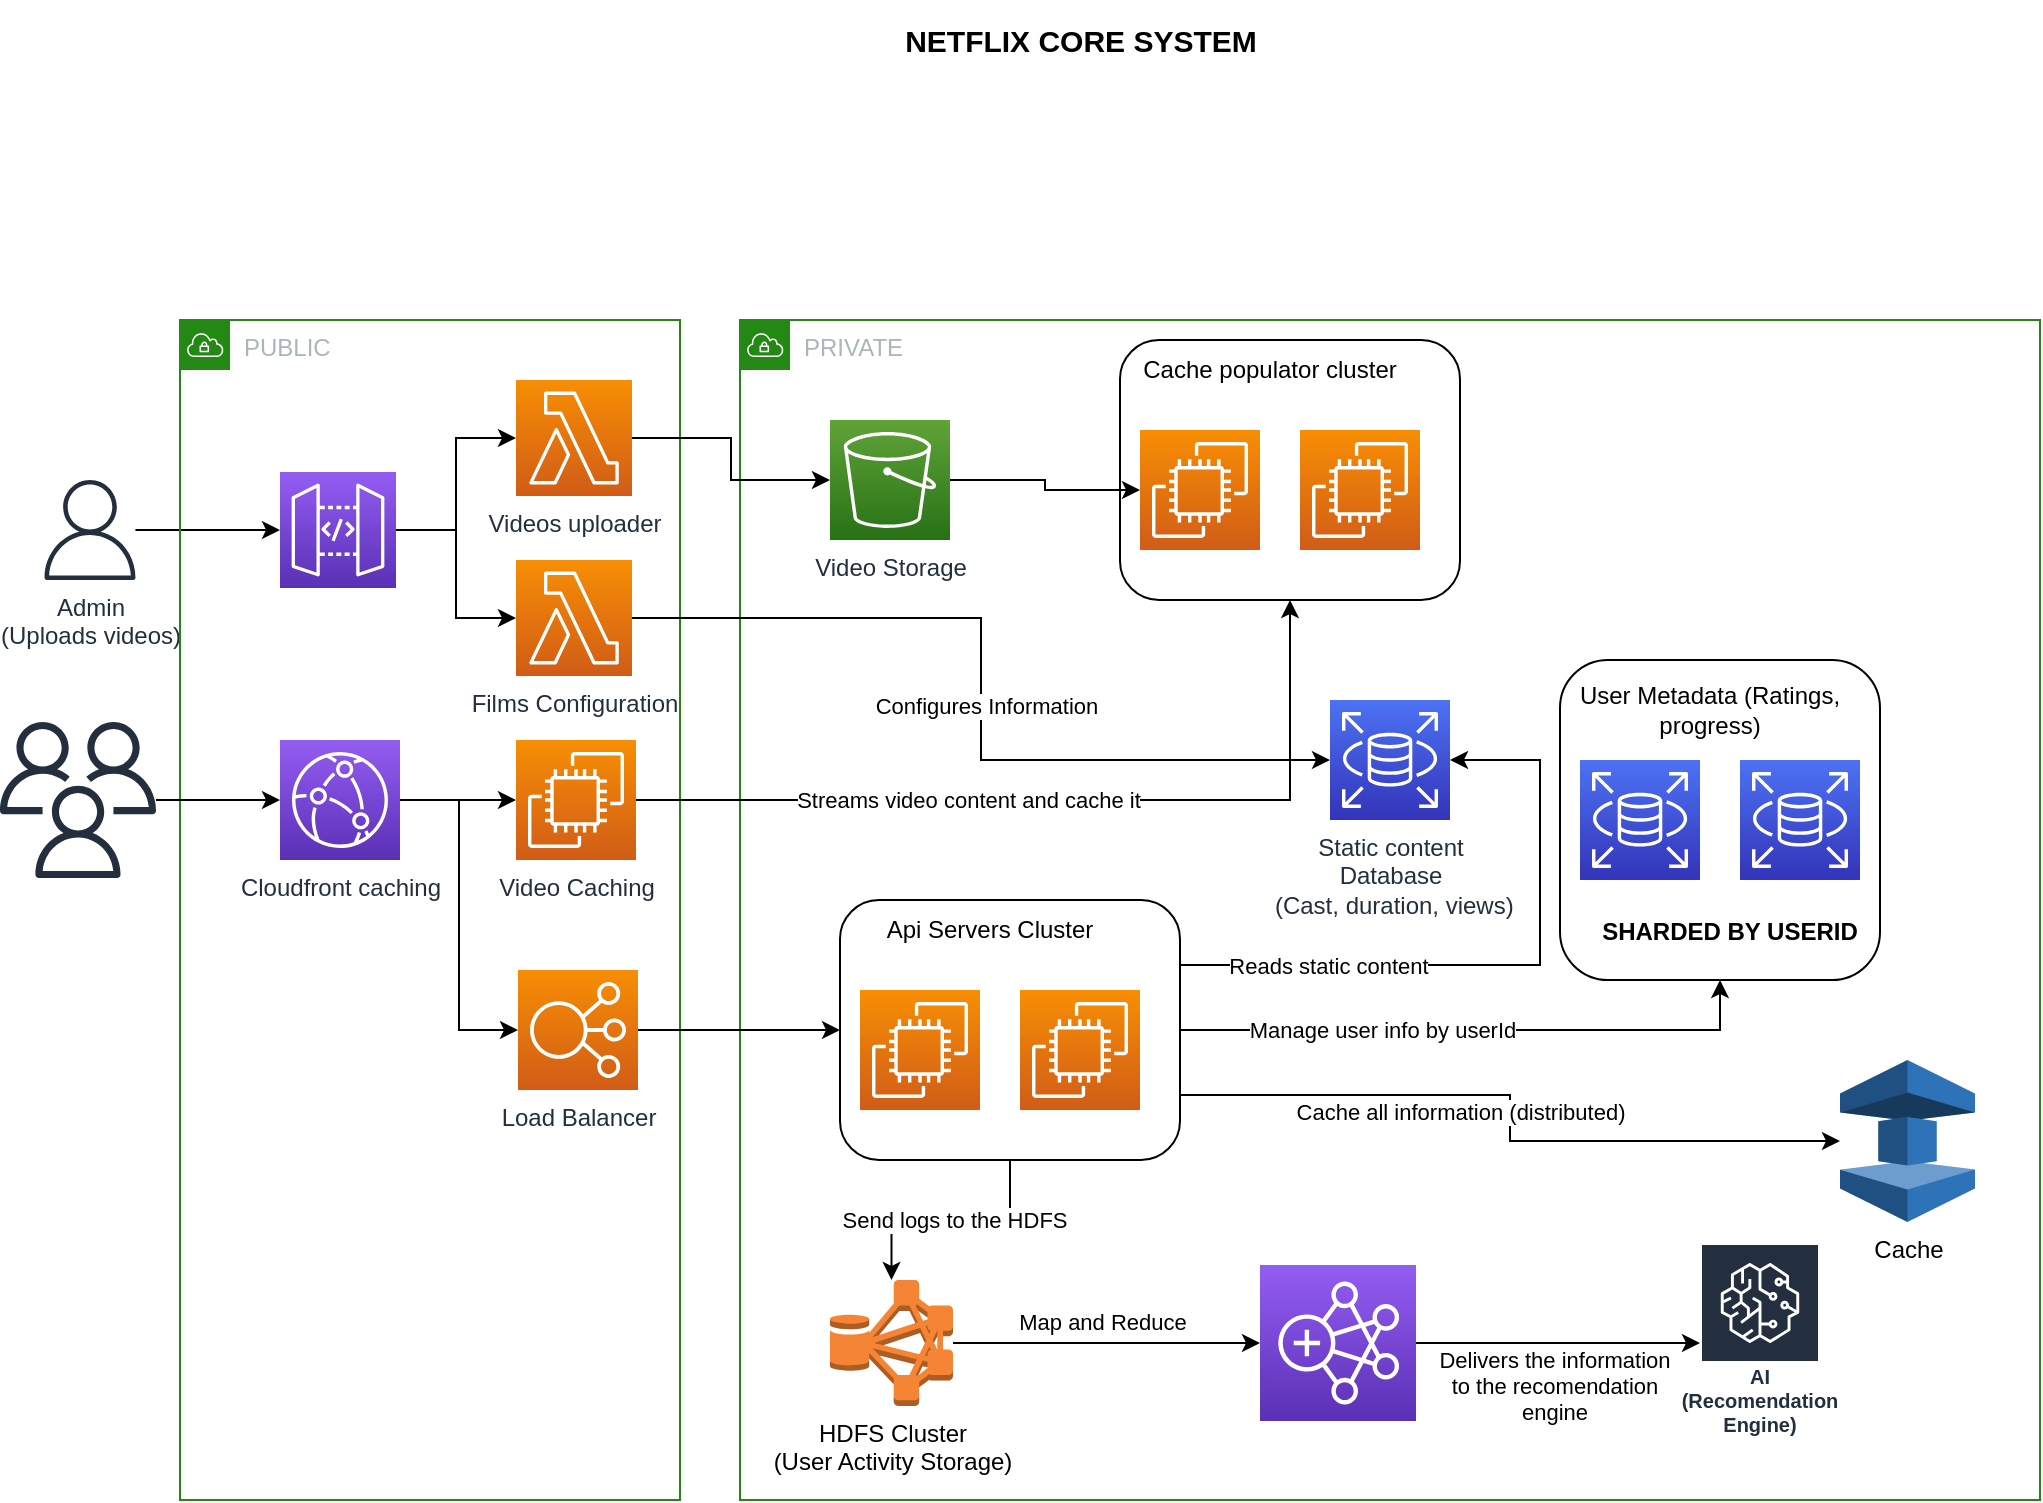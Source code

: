 <mxfile version="21.3.4">
  <diagram name="Página-1" id="omMBuFcf_afNCGDyhY05">
    <mxGraphModel dx="1865" dy="1095" grid="1" gridSize="10" guides="1" tooltips="1" connect="1" arrows="1" fold="1" page="1" pageScale="1" pageWidth="827" pageHeight="1169" math="0" shadow="0">
      <root>
        <mxCell id="0" />
        <mxCell id="1" parent="0" />
        <mxCell id="j_irg_5XkNPxUzKDFAZX-2" value="NETFLIX CORE SYSTEM" style="text;html=1;strokeColor=none;fillColor=none;align=center;verticalAlign=middle;whiteSpace=wrap;rounded=0;fontStyle=1;fontSize=15;" vertex="1" parent="1">
          <mxGeometry x="730.5" y="70" width="199" height="40" as="geometry" />
        </mxCell>
        <mxCell id="j_irg_5XkNPxUzKDFAZX-8" style="edgeStyle=orthogonalEdgeStyle;rounded=0;orthogonalLoop=1;jettySize=auto;html=1;" edge="1" parent="1" source="j_irg_5XkNPxUzKDFAZX-6" target="j_irg_5XkNPxUzKDFAZX-5">
          <mxGeometry relative="1" as="geometry" />
        </mxCell>
        <mxCell id="j_irg_5XkNPxUzKDFAZX-6" value="&lt;div&gt;Admin &lt;br&gt;&lt;/div&gt;&lt;div&gt;(Uploads videos)&lt;/div&gt;" style="sketch=0;outlineConnect=0;fontColor=#232F3E;gradientColor=none;fillColor=#232F3D;strokeColor=none;dashed=0;verticalLabelPosition=bottom;verticalAlign=top;align=center;html=1;fontSize=12;fontStyle=0;aspect=fixed;pointerEvents=1;shape=mxgraph.aws4.user;" vertex="1" parent="1">
          <mxGeometry x="310" y="310" width="50" height="50" as="geometry" />
        </mxCell>
        <mxCell id="j_irg_5XkNPxUzKDFAZX-7" value="PUBLIC" style="points=[[0,0],[0.25,0],[0.5,0],[0.75,0],[1,0],[1,0.25],[1,0.5],[1,0.75],[1,1],[0.75,1],[0.5,1],[0.25,1],[0,1],[0,0.75],[0,0.5],[0,0.25]];outlineConnect=0;gradientColor=none;html=1;whiteSpace=wrap;fontSize=12;fontStyle=0;container=1;pointerEvents=0;collapsible=0;recursiveResize=0;shape=mxgraph.aws4.group;grIcon=mxgraph.aws4.group_vpc;strokeColor=#248814;fillColor=none;verticalAlign=top;align=left;spacingLeft=30;fontColor=#AAB7B8;dashed=0;" vertex="1" parent="1">
          <mxGeometry x="380" y="230" width="250" height="590" as="geometry" />
        </mxCell>
        <mxCell id="j_irg_5XkNPxUzKDFAZX-9" style="edgeStyle=orthogonalEdgeStyle;rounded=0;orthogonalLoop=1;jettySize=auto;html=1;" edge="1" parent="j_irg_5XkNPxUzKDFAZX-7" source="j_irg_5XkNPxUzKDFAZX-5" target="j_irg_5XkNPxUzKDFAZX-4">
          <mxGeometry relative="1" as="geometry" />
        </mxCell>
        <mxCell id="j_irg_5XkNPxUzKDFAZX-5" value="" style="sketch=0;points=[[0,0,0],[0.25,0,0],[0.5,0,0],[0.75,0,0],[1,0,0],[0,1,0],[0.25,1,0],[0.5,1,0],[0.75,1,0],[1,1,0],[0,0.25,0],[0,0.5,0],[0,0.75,0],[1,0.25,0],[1,0.5,0],[1,0.75,0]];outlineConnect=0;fontColor=#232F3E;gradientColor=#945DF2;gradientDirection=north;fillColor=#5A30B5;strokeColor=#ffffff;dashed=0;verticalLabelPosition=bottom;verticalAlign=top;align=center;html=1;fontSize=12;fontStyle=0;aspect=fixed;shape=mxgraph.aws4.resourceIcon;resIcon=mxgraph.aws4.api_gateway;" vertex="1" parent="j_irg_5XkNPxUzKDFAZX-7">
          <mxGeometry x="50" y="76" width="58" height="58" as="geometry" />
        </mxCell>
        <mxCell id="j_irg_5XkNPxUzKDFAZX-4" value="Videos uploader" style="sketch=0;points=[[0,0,0],[0.25,0,0],[0.5,0,0],[0.75,0,0],[1,0,0],[0,1,0],[0.25,1,0],[0.5,1,0],[0.75,1,0],[1,1,0],[0,0.25,0],[0,0.5,0],[0,0.75,0],[1,0.25,0],[1,0.5,0],[1,0.75,0]];outlineConnect=0;fontColor=#232F3E;gradientColor=#F78E04;gradientDirection=north;fillColor=#D05C17;strokeColor=#ffffff;dashed=0;verticalLabelPosition=bottom;verticalAlign=top;align=center;html=1;fontSize=12;fontStyle=0;aspect=fixed;shape=mxgraph.aws4.resourceIcon;resIcon=mxgraph.aws4.lambda;" vertex="1" parent="j_irg_5XkNPxUzKDFAZX-7">
          <mxGeometry x="168" y="30" width="58" height="58" as="geometry" />
        </mxCell>
        <mxCell id="j_irg_5XkNPxUzKDFAZX-25" style="edgeStyle=orthogonalEdgeStyle;rounded=0;orthogonalLoop=1;jettySize=auto;html=1;entryX=0;entryY=0.5;entryDx=0;entryDy=0;entryPerimeter=0;" edge="1" parent="j_irg_5XkNPxUzKDFAZX-7" source="j_irg_5XkNPxUzKDFAZX-20" target="j_irg_5XkNPxUzKDFAZX-24">
          <mxGeometry relative="1" as="geometry" />
        </mxCell>
        <mxCell id="j_irg_5XkNPxUzKDFAZX-20" value="Cloudfront caching" style="sketch=0;points=[[0,0,0],[0.25,0,0],[0.5,0,0],[0.75,0,0],[1,0,0],[0,1,0],[0.25,1,0],[0.5,1,0],[0.75,1,0],[1,1,0],[0,0.25,0],[0,0.5,0],[0,0.75,0],[1,0.25,0],[1,0.5,0],[1,0.75,0]];outlineConnect=0;fontColor=#232F3E;gradientColor=#945DF2;gradientDirection=north;fillColor=#5A30B5;strokeColor=#ffffff;dashed=0;verticalLabelPosition=bottom;verticalAlign=top;align=center;html=1;fontSize=12;fontStyle=0;aspect=fixed;shape=mxgraph.aws4.resourceIcon;resIcon=mxgraph.aws4.cloudfront;" vertex="1" parent="j_irg_5XkNPxUzKDFAZX-7">
          <mxGeometry x="50" y="210" width="60" height="60" as="geometry" />
        </mxCell>
        <mxCell id="j_irg_5XkNPxUzKDFAZX-24" value="Video Caching" style="sketch=0;points=[[0,0,0],[0.25,0,0],[0.5,0,0],[0.75,0,0],[1,0,0],[0,1,0],[0.25,1,0],[0.5,1,0],[0.75,1,0],[1,1,0],[0,0.25,0],[0,0.5,0],[0,0.75,0],[1,0.25,0],[1,0.5,0],[1,0.75,0]];outlineConnect=0;fontColor=#232F3E;gradientColor=#F78E04;gradientDirection=north;fillColor=#D05C17;strokeColor=#ffffff;dashed=0;verticalLabelPosition=bottom;verticalAlign=top;align=center;html=1;fontSize=12;fontStyle=0;aspect=fixed;shape=mxgraph.aws4.resourceIcon;resIcon=mxgraph.aws4.ec2;" vertex="1" parent="j_irg_5XkNPxUzKDFAZX-7">
          <mxGeometry x="168" y="210" width="60" height="60" as="geometry" />
        </mxCell>
        <mxCell id="j_irg_5XkNPxUzKDFAZX-29" value="Load Balancer" style="sketch=0;points=[[0,0,0],[0.25,0,0],[0.5,0,0],[0.75,0,0],[1,0,0],[0,1,0],[0.25,1,0],[0.5,1,0],[0.75,1,0],[1,1,0],[0,0.25,0],[0,0.5,0],[0,0.75,0],[1,0.25,0],[1,0.5,0],[1,0.75,0]];outlineConnect=0;fontColor=#232F3E;gradientColor=#F78E04;gradientDirection=north;fillColor=#D05C17;strokeColor=#ffffff;dashed=0;verticalLabelPosition=bottom;verticalAlign=top;align=center;html=1;fontSize=12;fontStyle=0;aspect=fixed;shape=mxgraph.aws4.resourceIcon;resIcon=mxgraph.aws4.elastic_load_balancing;" vertex="1" parent="j_irg_5XkNPxUzKDFAZX-7">
          <mxGeometry x="169" y="325" width="60" height="60" as="geometry" />
        </mxCell>
        <mxCell id="j_irg_5XkNPxUzKDFAZX-28" style="edgeStyle=orthogonalEdgeStyle;rounded=0;orthogonalLoop=1;jettySize=auto;html=1;entryX=0;entryY=0.5;entryDx=0;entryDy=0;entryPerimeter=0;" edge="1" parent="j_irg_5XkNPxUzKDFAZX-7" source="j_irg_5XkNPxUzKDFAZX-20" target="j_irg_5XkNPxUzKDFAZX-29">
          <mxGeometry relative="1" as="geometry">
            <mxPoint x="170" y="365" as="targetPoint" />
          </mxGeometry>
        </mxCell>
        <mxCell id="j_irg_5XkNPxUzKDFAZX-10" value="&lt;div&gt;PRIVATE&lt;/div&gt;" style="points=[[0,0],[0.25,0],[0.5,0],[0.75,0],[1,0],[1,0.25],[1,0.5],[1,0.75],[1,1],[0.75,1],[0.5,1],[0.25,1],[0,1],[0,0.75],[0,0.5],[0,0.25]];outlineConnect=0;gradientColor=none;html=1;whiteSpace=wrap;fontSize=12;fontStyle=0;container=1;pointerEvents=0;collapsible=0;recursiveResize=0;shape=mxgraph.aws4.group;grIcon=mxgraph.aws4.group_vpc;strokeColor=#248814;fillColor=none;verticalAlign=top;align=left;spacingLeft=30;fontColor=#AAB7B8;dashed=0;" vertex="1" parent="1">
          <mxGeometry x="660" y="230" width="650" height="590" as="geometry" />
        </mxCell>
        <mxCell id="j_irg_5XkNPxUzKDFAZX-11" value="Video Storage" style="sketch=0;points=[[0,0,0],[0.25,0,0],[0.5,0,0],[0.75,0,0],[1,0,0],[0,1,0],[0.25,1,0],[0.5,1,0],[0.75,1,0],[1,1,0],[0,0.25,0],[0,0.5,0],[0,0.75,0],[1,0.25,0],[1,0.5,0],[1,0.75,0]];outlineConnect=0;fontColor=#232F3E;gradientColor=#60A337;gradientDirection=north;fillColor=#277116;strokeColor=#ffffff;dashed=0;verticalLabelPosition=bottom;verticalAlign=top;align=center;html=1;fontSize=12;fontStyle=0;aspect=fixed;shape=mxgraph.aws4.resourceIcon;resIcon=mxgraph.aws4.s3;" vertex="1" parent="j_irg_5XkNPxUzKDFAZX-10">
          <mxGeometry x="45" y="50" width="60" height="60" as="geometry" />
        </mxCell>
        <mxCell id="j_irg_5XkNPxUzKDFAZX-16" value="" style="rounded=1;whiteSpace=wrap;html=1;" vertex="1" parent="j_irg_5XkNPxUzKDFAZX-10">
          <mxGeometry x="190" y="10" width="170" height="130" as="geometry" />
        </mxCell>
        <mxCell id="j_irg_5XkNPxUzKDFAZX-13" value="" style="sketch=0;points=[[0,0,0],[0.25,0,0],[0.5,0,0],[0.75,0,0],[1,0,0],[0,1,0],[0.25,1,0],[0.5,1,0],[0.75,1,0],[1,1,0],[0,0.25,0],[0,0.5,0],[0,0.75,0],[1,0.25,0],[1,0.5,0],[1,0.75,0]];outlineConnect=0;fontColor=#232F3E;gradientColor=#F78E04;gradientDirection=north;fillColor=#D05C17;strokeColor=#ffffff;dashed=0;verticalLabelPosition=bottom;verticalAlign=top;align=center;html=1;fontSize=12;fontStyle=0;aspect=fixed;shape=mxgraph.aws4.resourceIcon;resIcon=mxgraph.aws4.ec2;" vertex="1" parent="j_irg_5XkNPxUzKDFAZX-10">
          <mxGeometry x="200" y="55" width="60" height="60" as="geometry" />
        </mxCell>
        <mxCell id="j_irg_5XkNPxUzKDFAZX-14" value="" style="sketch=0;points=[[0,0,0],[0.25,0,0],[0.5,0,0],[0.75,0,0],[1,0,0],[0,1,0],[0.25,1,0],[0.5,1,0],[0.75,1,0],[1,1,0],[0,0.25,0],[0,0.5,0],[0,0.75,0],[1,0.25,0],[1,0.5,0],[1,0.75,0]];outlineConnect=0;fontColor=#232F3E;gradientColor=#F78E04;gradientDirection=north;fillColor=#D05C17;strokeColor=#ffffff;dashed=0;verticalLabelPosition=bottom;verticalAlign=top;align=center;html=1;fontSize=12;fontStyle=0;aspect=fixed;shape=mxgraph.aws4.resourceIcon;resIcon=mxgraph.aws4.ec2;" vertex="1" parent="j_irg_5XkNPxUzKDFAZX-10">
          <mxGeometry x="280" y="55" width="60" height="60" as="geometry" />
        </mxCell>
        <mxCell id="j_irg_5XkNPxUzKDFAZX-17" value="Cache populator cluster" style="text;html=1;strokeColor=none;fillColor=none;align=center;verticalAlign=middle;whiteSpace=wrap;rounded=0;" vertex="1" parent="j_irg_5XkNPxUzKDFAZX-10">
          <mxGeometry x="190" y="10" width="150" height="30" as="geometry" />
        </mxCell>
        <mxCell id="j_irg_5XkNPxUzKDFAZX-18" style="edgeStyle=orthogonalEdgeStyle;rounded=0;orthogonalLoop=1;jettySize=auto;html=1;entryX=0;entryY=0.5;entryDx=0;entryDy=0;entryPerimeter=0;" edge="1" parent="j_irg_5XkNPxUzKDFAZX-10" source="j_irg_5XkNPxUzKDFAZX-11" target="j_irg_5XkNPxUzKDFAZX-13">
          <mxGeometry relative="1" as="geometry" />
        </mxCell>
        <mxCell id="j_irg_5XkNPxUzKDFAZX-35" value="Cache" style="outlineConnect=0;dashed=0;verticalLabelPosition=bottom;verticalAlign=top;align=center;html=1;shape=mxgraph.aws3.elasticache;fillColor=#2E73B8;gradientColor=none;" vertex="1" parent="j_irg_5XkNPxUzKDFAZX-10">
          <mxGeometry x="550" y="370" width="67.5" height="81" as="geometry" />
        </mxCell>
        <mxCell id="j_irg_5XkNPxUzKDFAZX-40" value="" style="rounded=1;whiteSpace=wrap;html=1;" vertex="1" parent="j_irg_5XkNPxUzKDFAZX-10">
          <mxGeometry x="410" y="170" width="160" height="160" as="geometry" />
        </mxCell>
        <mxCell id="j_irg_5XkNPxUzKDFAZX-39" value="" style="sketch=0;points=[[0,0,0],[0.25,0,0],[0.5,0,0],[0.75,0,0],[1,0,0],[0,1,0],[0.25,1,0],[0.5,1,0],[0.75,1,0],[1,1,0],[0,0.25,0],[0,0.5,0],[0,0.75,0],[1,0.25,0],[1,0.5,0],[1,0.75,0]];outlineConnect=0;fontColor=#232F3E;gradientColor=#4D72F3;gradientDirection=north;fillColor=#3334B9;strokeColor=#ffffff;dashed=0;verticalLabelPosition=bottom;verticalAlign=top;align=center;html=1;fontSize=12;fontStyle=0;aspect=fixed;shape=mxgraph.aws4.resourceIcon;resIcon=mxgraph.aws4.rds;" vertex="1" parent="j_irg_5XkNPxUzKDFAZX-10">
          <mxGeometry x="420" y="220" width="60" height="60" as="geometry" />
        </mxCell>
        <mxCell id="j_irg_5XkNPxUzKDFAZX-41" value="&lt;div&gt;Static content &lt;br&gt;&lt;/div&gt;&lt;div&gt;Database&lt;/div&gt;&amp;nbsp;(Cast, duration, views)" style="sketch=0;points=[[0,0,0],[0.25,0,0],[0.5,0,0],[0.75,0,0],[1,0,0],[0,1,0],[0.25,1,0],[0.5,1,0],[0.75,1,0],[1,1,0],[0,0.25,0],[0,0.5,0],[0,0.75,0],[1,0.25,0],[1,0.5,0],[1,0.75,0]];outlineConnect=0;fontColor=#232F3E;gradientColor=#4D72F3;gradientDirection=north;fillColor=#3334B9;strokeColor=#ffffff;dashed=0;verticalLabelPosition=bottom;verticalAlign=top;align=center;html=1;fontSize=12;fontStyle=0;aspect=fixed;shape=mxgraph.aws4.resourceIcon;resIcon=mxgraph.aws4.rds;" vertex="1" parent="j_irg_5XkNPxUzKDFAZX-10">
          <mxGeometry x="295" y="190" width="60" height="60" as="geometry" />
        </mxCell>
        <mxCell id="j_irg_5XkNPxUzKDFAZX-42" value="" style="sketch=0;points=[[0,0,0],[0.25,0,0],[0.5,0,0],[0.75,0,0],[1,0,0],[0,1,0],[0.25,1,0],[0.5,1,0],[0.75,1,0],[1,1,0],[0,0.25,0],[0,0.5,0],[0,0.75,0],[1,0.25,0],[1,0.5,0],[1,0.75,0]];outlineConnect=0;fontColor=#232F3E;gradientColor=#4D72F3;gradientDirection=north;fillColor=#3334B9;strokeColor=#ffffff;dashed=0;verticalLabelPosition=bottom;verticalAlign=top;align=center;html=1;fontSize=12;fontStyle=0;aspect=fixed;shape=mxgraph.aws4.resourceIcon;resIcon=mxgraph.aws4.rds;" vertex="1" parent="j_irg_5XkNPxUzKDFAZX-10">
          <mxGeometry x="500" y="220" width="60" height="60" as="geometry" />
        </mxCell>
        <mxCell id="j_irg_5XkNPxUzKDFAZX-43" value="User Metadata (Ratings, progress)" style="text;html=1;strokeColor=none;fillColor=none;align=center;verticalAlign=middle;whiteSpace=wrap;rounded=0;" vertex="1" parent="j_irg_5XkNPxUzKDFAZX-10">
          <mxGeometry x="410" y="180" width="150" height="30" as="geometry" />
        </mxCell>
        <mxCell id="j_irg_5XkNPxUzKDFAZX-52" style="edgeStyle=orthogonalEdgeStyle;rounded=0;orthogonalLoop=1;jettySize=auto;html=1;entryX=0;entryY=0.5;entryDx=0;entryDy=0;entryPerimeter=0;" edge="1" parent="j_irg_5XkNPxUzKDFAZX-10" source="j_irg_5XkNPxUzKDFAZX-48" target="j_irg_5XkNPxUzKDFAZX-49">
          <mxGeometry relative="1" as="geometry" />
        </mxCell>
        <mxCell id="j_irg_5XkNPxUzKDFAZX-73" value="Map and Reduce " style="edgeLabel;html=1;align=center;verticalAlign=middle;resizable=0;points=[];" vertex="1" connectable="0" parent="j_irg_5XkNPxUzKDFAZX-52">
          <mxGeometry x="-0.225" y="-2" relative="1" as="geometry">
            <mxPoint x="15" y="-13" as="offset" />
          </mxGeometry>
        </mxCell>
        <mxCell id="j_irg_5XkNPxUzKDFAZX-48" value="&lt;div&gt;HDFS Cluster &lt;br&gt;&lt;/div&gt;&lt;div&gt;(User Activity Storage)&lt;/div&gt;" style="outlineConnect=0;dashed=0;verticalLabelPosition=bottom;verticalAlign=top;align=center;html=1;shape=mxgraph.aws3.hdfs_cluster;fillColor=#F58534;gradientColor=none;" vertex="1" parent="j_irg_5XkNPxUzKDFAZX-10">
          <mxGeometry x="45" y="480" width="61.5" height="63" as="geometry" />
        </mxCell>
        <mxCell id="j_irg_5XkNPxUzKDFAZX-51" style="edgeStyle=orthogonalEdgeStyle;rounded=0;orthogonalLoop=1;jettySize=auto;html=1;" edge="1" parent="j_irg_5XkNPxUzKDFAZX-10" source="j_irg_5XkNPxUzKDFAZX-49" target="j_irg_5XkNPxUzKDFAZX-50">
          <mxGeometry relative="1" as="geometry" />
        </mxCell>
        <mxCell id="j_irg_5XkNPxUzKDFAZX-74" value="&lt;div&gt;Delivers the information&lt;/div&gt;&lt;div&gt;to the recomendation&lt;/div&gt;&lt;div&gt;engine&lt;br&gt;&lt;/div&gt;" style="edgeLabel;html=1;align=center;verticalAlign=middle;resizable=0;points=[];" vertex="1" connectable="0" parent="j_irg_5XkNPxUzKDFAZX-51">
          <mxGeometry x="-0.03" relative="1" as="geometry">
            <mxPoint y="21" as="offset" />
          </mxGeometry>
        </mxCell>
        <mxCell id="j_irg_5XkNPxUzKDFAZX-49" value="" style="sketch=0;points=[[0,0,0],[0.25,0,0],[0.5,0,0],[0.75,0,0],[1,0,0],[0,1,0],[0.25,1,0],[0.5,1,0],[0.75,1,0],[1,1,0],[0,0.25,0],[0,0.5,0],[0,0.75,0],[1,0.25,0],[1,0.5,0],[1,0.75,0]];outlineConnect=0;fontColor=#232F3E;gradientColor=#945DF2;gradientDirection=north;fillColor=#5A30B5;strokeColor=#ffffff;dashed=0;verticalLabelPosition=bottom;verticalAlign=top;align=center;html=1;fontSize=12;fontStyle=0;aspect=fixed;shape=mxgraph.aws4.resourceIcon;resIcon=mxgraph.aws4.emr;" vertex="1" parent="j_irg_5XkNPxUzKDFAZX-10">
          <mxGeometry x="260" y="472.5" width="78" height="78" as="geometry" />
        </mxCell>
        <mxCell id="j_irg_5XkNPxUzKDFAZX-50" value="AI (Recomendation Engine)" style="sketch=0;outlineConnect=0;fontColor=#232F3E;gradientColor=none;strokeColor=#ffffff;fillColor=#232F3E;dashed=0;verticalLabelPosition=middle;verticalAlign=bottom;align=center;html=1;whiteSpace=wrap;fontSize=10;fontStyle=1;spacing=3;shape=mxgraph.aws4.productIcon;prIcon=mxgraph.aws4.sagemaker;" vertex="1" parent="j_irg_5XkNPxUzKDFAZX-10">
          <mxGeometry x="480" y="461.5" width="60" height="100" as="geometry" />
        </mxCell>
        <mxCell id="j_irg_5XkNPxUzKDFAZX-12" style="edgeStyle=orthogonalEdgeStyle;rounded=0;orthogonalLoop=1;jettySize=auto;html=1;entryX=0;entryY=0.5;entryDx=0;entryDy=0;entryPerimeter=0;" edge="1" parent="1" source="j_irg_5XkNPxUzKDFAZX-4" target="j_irg_5XkNPxUzKDFAZX-11">
          <mxGeometry relative="1" as="geometry" />
        </mxCell>
        <mxCell id="j_irg_5XkNPxUzKDFAZX-22" style="edgeStyle=orthogonalEdgeStyle;rounded=0;orthogonalLoop=1;jettySize=auto;html=1;" edge="1" parent="1" source="j_irg_5XkNPxUzKDFAZX-21" target="j_irg_5XkNPxUzKDFAZX-20">
          <mxGeometry relative="1" as="geometry" />
        </mxCell>
        <mxCell id="j_irg_5XkNPxUzKDFAZX-21" value="" style="sketch=0;outlineConnect=0;fontColor=#232F3E;gradientColor=none;fillColor=#232F3D;strokeColor=none;dashed=0;verticalLabelPosition=bottom;verticalAlign=top;align=center;html=1;fontSize=12;fontStyle=0;aspect=fixed;pointerEvents=1;shape=mxgraph.aws4.users;" vertex="1" parent="1">
          <mxGeometry x="290" y="431" width="78" height="78" as="geometry" />
        </mxCell>
        <mxCell id="j_irg_5XkNPxUzKDFAZX-26" style="edgeStyle=orthogonalEdgeStyle;rounded=0;orthogonalLoop=1;jettySize=auto;html=1;entryX=0.5;entryY=1;entryDx=0;entryDy=0;" edge="1" parent="1" source="j_irg_5XkNPxUzKDFAZX-24" target="j_irg_5XkNPxUzKDFAZX-16">
          <mxGeometry relative="1" as="geometry" />
        </mxCell>
        <mxCell id="j_irg_5XkNPxUzKDFAZX-68" value="Streams video content and cache it" style="edgeLabel;html=1;align=center;verticalAlign=middle;resizable=0;points=[];" vertex="1" connectable="0" parent="j_irg_5XkNPxUzKDFAZX-26">
          <mxGeometry x="-0.223" relative="1" as="geometry">
            <mxPoint as="offset" />
          </mxGeometry>
        </mxCell>
        <mxCell id="j_irg_5XkNPxUzKDFAZX-36" style="edgeStyle=orthogonalEdgeStyle;rounded=0;orthogonalLoop=1;jettySize=auto;html=1;exitX=1;exitY=0.75;exitDx=0;exitDy=0;" edge="1" parent="1" source="j_irg_5XkNPxUzKDFAZX-30" target="j_irg_5XkNPxUzKDFAZX-35">
          <mxGeometry relative="1" as="geometry" />
        </mxCell>
        <mxCell id="j_irg_5XkNPxUzKDFAZX-71" value="Cache all information (distributed)" style="edgeLabel;html=1;align=center;verticalAlign=middle;resizable=0;points=[];" vertex="1" connectable="0" parent="j_irg_5XkNPxUzKDFAZX-36">
          <mxGeometry x="-0.591" y="-2" relative="1" as="geometry">
            <mxPoint x="68" y="6" as="offset" />
          </mxGeometry>
        </mxCell>
        <mxCell id="j_irg_5XkNPxUzKDFAZX-45" style="edgeStyle=orthogonalEdgeStyle;rounded=0;orthogonalLoop=1;jettySize=auto;html=1;exitX=1;exitY=0.25;exitDx=0;exitDy=0;entryX=1;entryY=0.5;entryDx=0;entryDy=0;entryPerimeter=0;" edge="1" parent="1" source="j_irg_5XkNPxUzKDFAZX-30" target="j_irg_5XkNPxUzKDFAZX-41">
          <mxGeometry relative="1" as="geometry">
            <mxPoint x="970" y="450" as="targetPoint" />
            <Array as="points">
              <mxPoint x="1060" y="553" />
              <mxPoint x="1060" y="450" />
            </Array>
          </mxGeometry>
        </mxCell>
        <mxCell id="j_irg_5XkNPxUzKDFAZX-69" value="Reads static content" style="edgeLabel;html=1;align=center;verticalAlign=middle;resizable=0;points=[];" vertex="1" connectable="0" parent="j_irg_5XkNPxUzKDFAZX-45">
          <mxGeometry x="-0.548" y="1" relative="1" as="geometry">
            <mxPoint y="1" as="offset" />
          </mxGeometry>
        </mxCell>
        <mxCell id="j_irg_5XkNPxUzKDFAZX-46" style="edgeStyle=orthogonalEdgeStyle;rounded=0;orthogonalLoop=1;jettySize=auto;html=1;entryX=0.5;entryY=1;entryDx=0;entryDy=0;" edge="1" parent="1" source="j_irg_5XkNPxUzKDFAZX-30" target="j_irg_5XkNPxUzKDFAZX-40">
          <mxGeometry relative="1" as="geometry" />
        </mxCell>
        <mxCell id="j_irg_5XkNPxUzKDFAZX-70" value="Manage user info by userId" style="edgeLabel;html=1;align=center;verticalAlign=middle;resizable=0;points=[];" vertex="1" connectable="0" parent="j_irg_5XkNPxUzKDFAZX-46">
          <mxGeometry x="-0.315" relative="1" as="geometry">
            <mxPoint as="offset" />
          </mxGeometry>
        </mxCell>
        <mxCell id="j_irg_5XkNPxUzKDFAZX-54" style="edgeStyle=orthogonalEdgeStyle;rounded=0;orthogonalLoop=1;jettySize=auto;html=1;" edge="1" parent="1" source="j_irg_5XkNPxUzKDFAZX-30" target="j_irg_5XkNPxUzKDFAZX-48">
          <mxGeometry relative="1" as="geometry" />
        </mxCell>
        <mxCell id="j_irg_5XkNPxUzKDFAZX-72" value="Send logs to the HDFS" style="edgeLabel;html=1;align=center;verticalAlign=middle;resizable=0;points=[];" vertex="1" connectable="0" parent="j_irg_5XkNPxUzKDFAZX-54">
          <mxGeometry x="-0.027" relative="1" as="geometry">
            <mxPoint as="offset" />
          </mxGeometry>
        </mxCell>
        <mxCell id="j_irg_5XkNPxUzKDFAZX-30" value="" style="rounded=1;whiteSpace=wrap;html=1;" vertex="1" parent="1">
          <mxGeometry x="710" y="520" width="170" height="130" as="geometry" />
        </mxCell>
        <mxCell id="j_irg_5XkNPxUzKDFAZX-31" value="" style="sketch=0;points=[[0,0,0],[0.25,0,0],[0.5,0,0],[0.75,0,0],[1,0,0],[0,1,0],[0.25,1,0],[0.5,1,0],[0.75,1,0],[1,1,0],[0,0.25,0],[0,0.5,0],[0,0.75,0],[1,0.25,0],[1,0.5,0],[1,0.75,0]];outlineConnect=0;fontColor=#232F3E;gradientColor=#F78E04;gradientDirection=north;fillColor=#D05C17;strokeColor=#ffffff;dashed=0;verticalLabelPosition=bottom;verticalAlign=top;align=center;html=1;fontSize=12;fontStyle=0;aspect=fixed;shape=mxgraph.aws4.resourceIcon;resIcon=mxgraph.aws4.ec2;" vertex="1" parent="1">
          <mxGeometry x="720" y="565" width="60" height="60" as="geometry" />
        </mxCell>
        <mxCell id="j_irg_5XkNPxUzKDFAZX-32" value="" style="sketch=0;points=[[0,0,0],[0.25,0,0],[0.5,0,0],[0.75,0,0],[1,0,0],[0,1,0],[0.25,1,0],[0.5,1,0],[0.75,1,0],[1,1,0],[0,0.25,0],[0,0.5,0],[0,0.75,0],[1,0.25,0],[1,0.5,0],[1,0.75,0]];outlineConnect=0;fontColor=#232F3E;gradientColor=#F78E04;gradientDirection=north;fillColor=#D05C17;strokeColor=#ffffff;dashed=0;verticalLabelPosition=bottom;verticalAlign=top;align=center;html=1;fontSize=12;fontStyle=0;aspect=fixed;shape=mxgraph.aws4.resourceIcon;resIcon=mxgraph.aws4.ec2;" vertex="1" parent="1">
          <mxGeometry x="800" y="565" width="60" height="60" as="geometry" />
        </mxCell>
        <mxCell id="j_irg_5XkNPxUzKDFAZX-33" value="Api Servers Cluster" style="text;html=1;strokeColor=none;fillColor=none;align=center;verticalAlign=middle;whiteSpace=wrap;rounded=0;" vertex="1" parent="1">
          <mxGeometry x="710" y="520" width="150" height="30" as="geometry" />
        </mxCell>
        <mxCell id="j_irg_5XkNPxUzKDFAZX-34" style="edgeStyle=orthogonalEdgeStyle;rounded=0;orthogonalLoop=1;jettySize=auto;html=1;entryX=0;entryY=0.5;entryDx=0;entryDy=0;" edge="1" parent="1" source="j_irg_5XkNPxUzKDFAZX-29" target="j_irg_5XkNPxUzKDFAZX-30">
          <mxGeometry relative="1" as="geometry" />
        </mxCell>
        <mxCell id="j_irg_5XkNPxUzKDFAZX-44" value="SHARDED BY USERID" style="text;html=1;strokeColor=none;fillColor=none;align=center;verticalAlign=middle;whiteSpace=wrap;rounded=0;fontStyle=1" vertex="1" parent="1">
          <mxGeometry x="1080" y="521" width="150" height="30" as="geometry" />
        </mxCell>
        <mxCell id="j_irg_5XkNPxUzKDFAZX-66" style="edgeStyle=orthogonalEdgeStyle;rounded=0;orthogonalLoop=1;jettySize=auto;html=1;entryX=0;entryY=0.5;entryDx=0;entryDy=0;entryPerimeter=0;" edge="1" parent="1" source="j_irg_5XkNPxUzKDFAZX-64" target="j_irg_5XkNPxUzKDFAZX-41">
          <mxGeometry relative="1" as="geometry" />
        </mxCell>
        <mxCell id="j_irg_5XkNPxUzKDFAZX-67" value="Configures Information" style="edgeLabel;html=1;align=center;verticalAlign=middle;resizable=0;points=[];" vertex="1" connectable="0" parent="j_irg_5XkNPxUzKDFAZX-66">
          <mxGeometry x="0.041" y="2" relative="1" as="geometry">
            <mxPoint as="offset" />
          </mxGeometry>
        </mxCell>
        <mxCell id="j_irg_5XkNPxUzKDFAZX-64" value="Films Configuration" style="sketch=0;points=[[0,0,0],[0.25,0,0],[0.5,0,0],[0.75,0,0],[1,0,0],[0,1,0],[0.25,1,0],[0.5,1,0],[0.75,1,0],[1,1,0],[0,0.25,0],[0,0.5,0],[0,0.75,0],[1,0.25,0],[1,0.5,0],[1,0.75,0]];outlineConnect=0;fontColor=#232F3E;gradientColor=#F78E04;gradientDirection=north;fillColor=#D05C17;strokeColor=#ffffff;dashed=0;verticalLabelPosition=bottom;verticalAlign=top;align=center;html=1;fontSize=12;fontStyle=0;aspect=fixed;shape=mxgraph.aws4.resourceIcon;resIcon=mxgraph.aws4.lambda;" vertex="1" parent="1">
          <mxGeometry x="548" y="350" width="58" height="58" as="geometry" />
        </mxCell>
        <mxCell id="j_irg_5XkNPxUzKDFAZX-65" style="edgeStyle=orthogonalEdgeStyle;rounded=0;orthogonalLoop=1;jettySize=auto;html=1;entryX=0;entryY=0.5;entryDx=0;entryDy=0;entryPerimeter=0;" edge="1" parent="1" source="j_irg_5XkNPxUzKDFAZX-5" target="j_irg_5XkNPxUzKDFAZX-64">
          <mxGeometry relative="1" as="geometry" />
        </mxCell>
      </root>
    </mxGraphModel>
  </diagram>
</mxfile>
